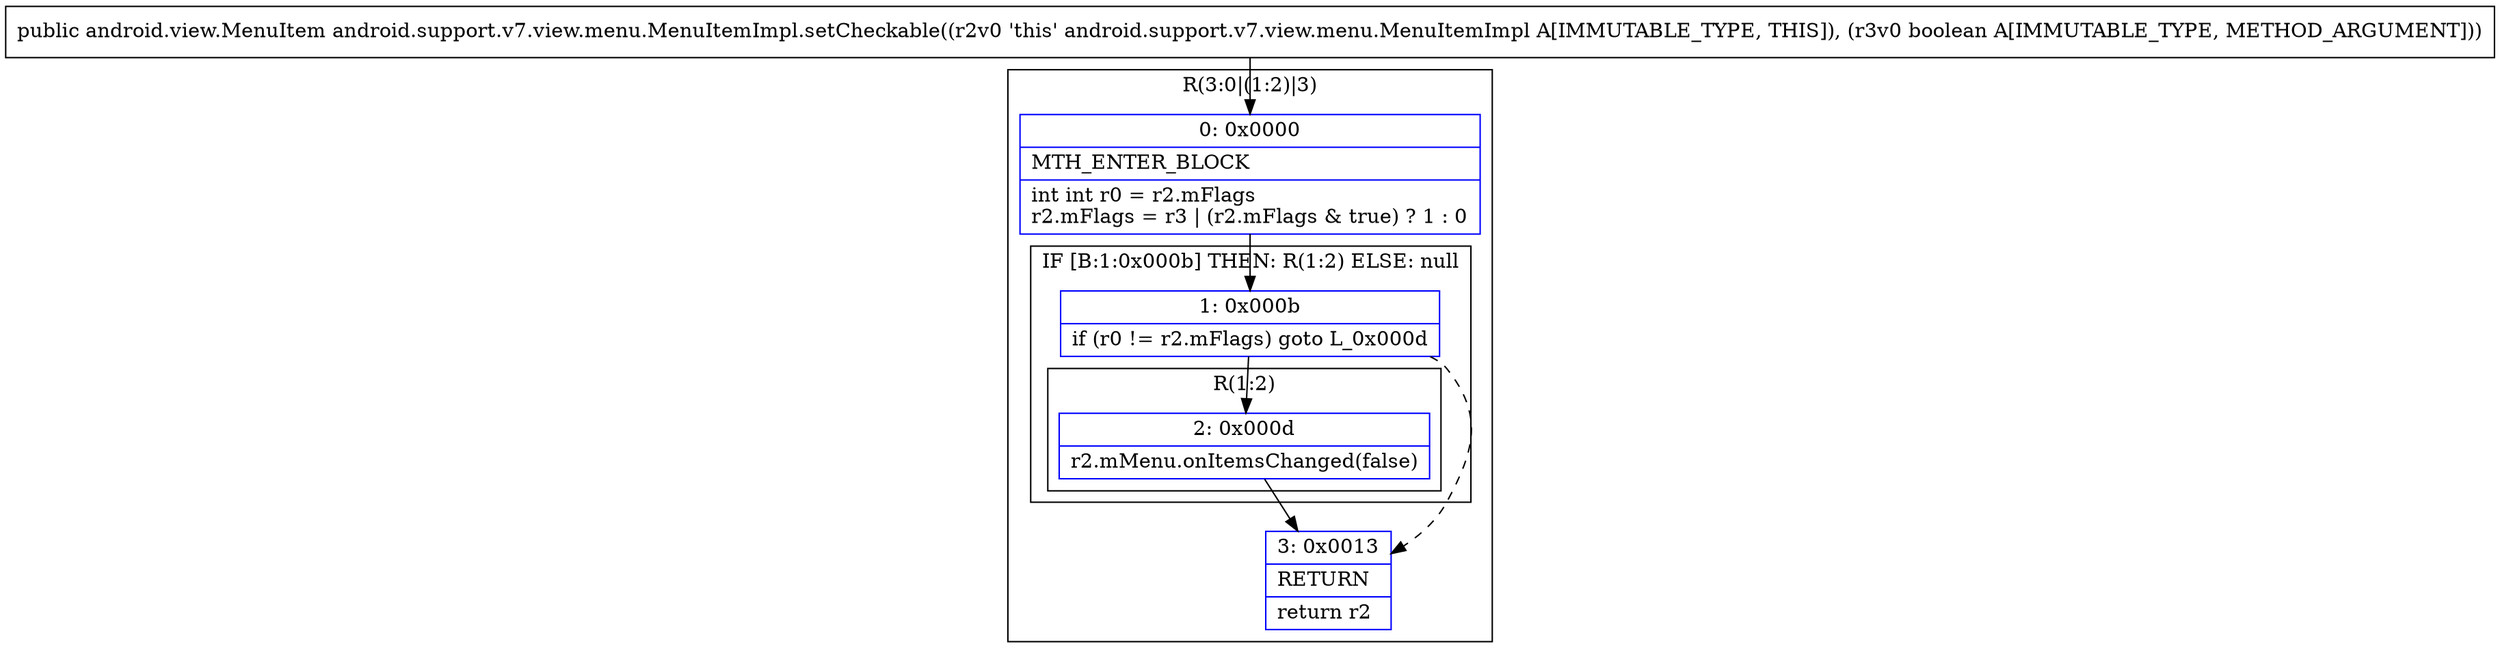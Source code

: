digraph "CFG forandroid.support.v7.view.menu.MenuItemImpl.setCheckable(Z)Landroid\/view\/MenuItem;" {
subgraph cluster_Region_1454317922 {
label = "R(3:0|(1:2)|3)";
node [shape=record,color=blue];
Node_0 [shape=record,label="{0\:\ 0x0000|MTH_ENTER_BLOCK\l|int int r0 = r2.mFlags\lr2.mFlags = r3 \| (r2.mFlags & true) ? 1 : 0\l}"];
subgraph cluster_IfRegion_1198955859 {
label = "IF [B:1:0x000b] THEN: R(1:2) ELSE: null";
node [shape=record,color=blue];
Node_1 [shape=record,label="{1\:\ 0x000b|if (r0 != r2.mFlags) goto L_0x000d\l}"];
subgraph cluster_Region_1767120924 {
label = "R(1:2)";
node [shape=record,color=blue];
Node_2 [shape=record,label="{2\:\ 0x000d|r2.mMenu.onItemsChanged(false)\l}"];
}
}
Node_3 [shape=record,label="{3\:\ 0x0013|RETURN\l|return r2\l}"];
}
MethodNode[shape=record,label="{public android.view.MenuItem android.support.v7.view.menu.MenuItemImpl.setCheckable((r2v0 'this' android.support.v7.view.menu.MenuItemImpl A[IMMUTABLE_TYPE, THIS]), (r3v0 boolean A[IMMUTABLE_TYPE, METHOD_ARGUMENT])) }"];
MethodNode -> Node_0;
Node_0 -> Node_1;
Node_1 -> Node_2;
Node_1 -> Node_3[style=dashed];
Node_2 -> Node_3;
}

